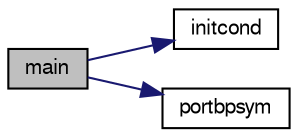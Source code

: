 digraph G
{
  edge [fontname="FreeSans",fontsize="10",labelfontname="FreeSans",labelfontsize="10"];
  node [fontname="FreeSans",fontsize="10",shape=record];
  rankdir=LR;
  Node1 [label="main",height=0.2,width=0.4,color="black", fillcolor="grey75", style="filled" fontcolor="black"];
  Node1 -> Node2 [color="midnightblue",fontsize="10",style="solid",fontname="FreeSans"];
  Node2 [label="initcond",height=0.2,width=0.4,color="black", fillcolor="white", style="filled",URL="$initcond_8c.html#a93b4e5f51b050fe7c934c0e3c87df5ca"];
  Node1 -> Node3 [color="midnightblue",fontsize="10",style="solid",fontname="FreeSans"];
  Node3 [label="portbpsym",height=0.2,width=0.4,color="black", fillcolor="white", style="filled",URL="$portbpsym_8c.html#a8e1962a71e795b445785e67c126e41bf"];
}
